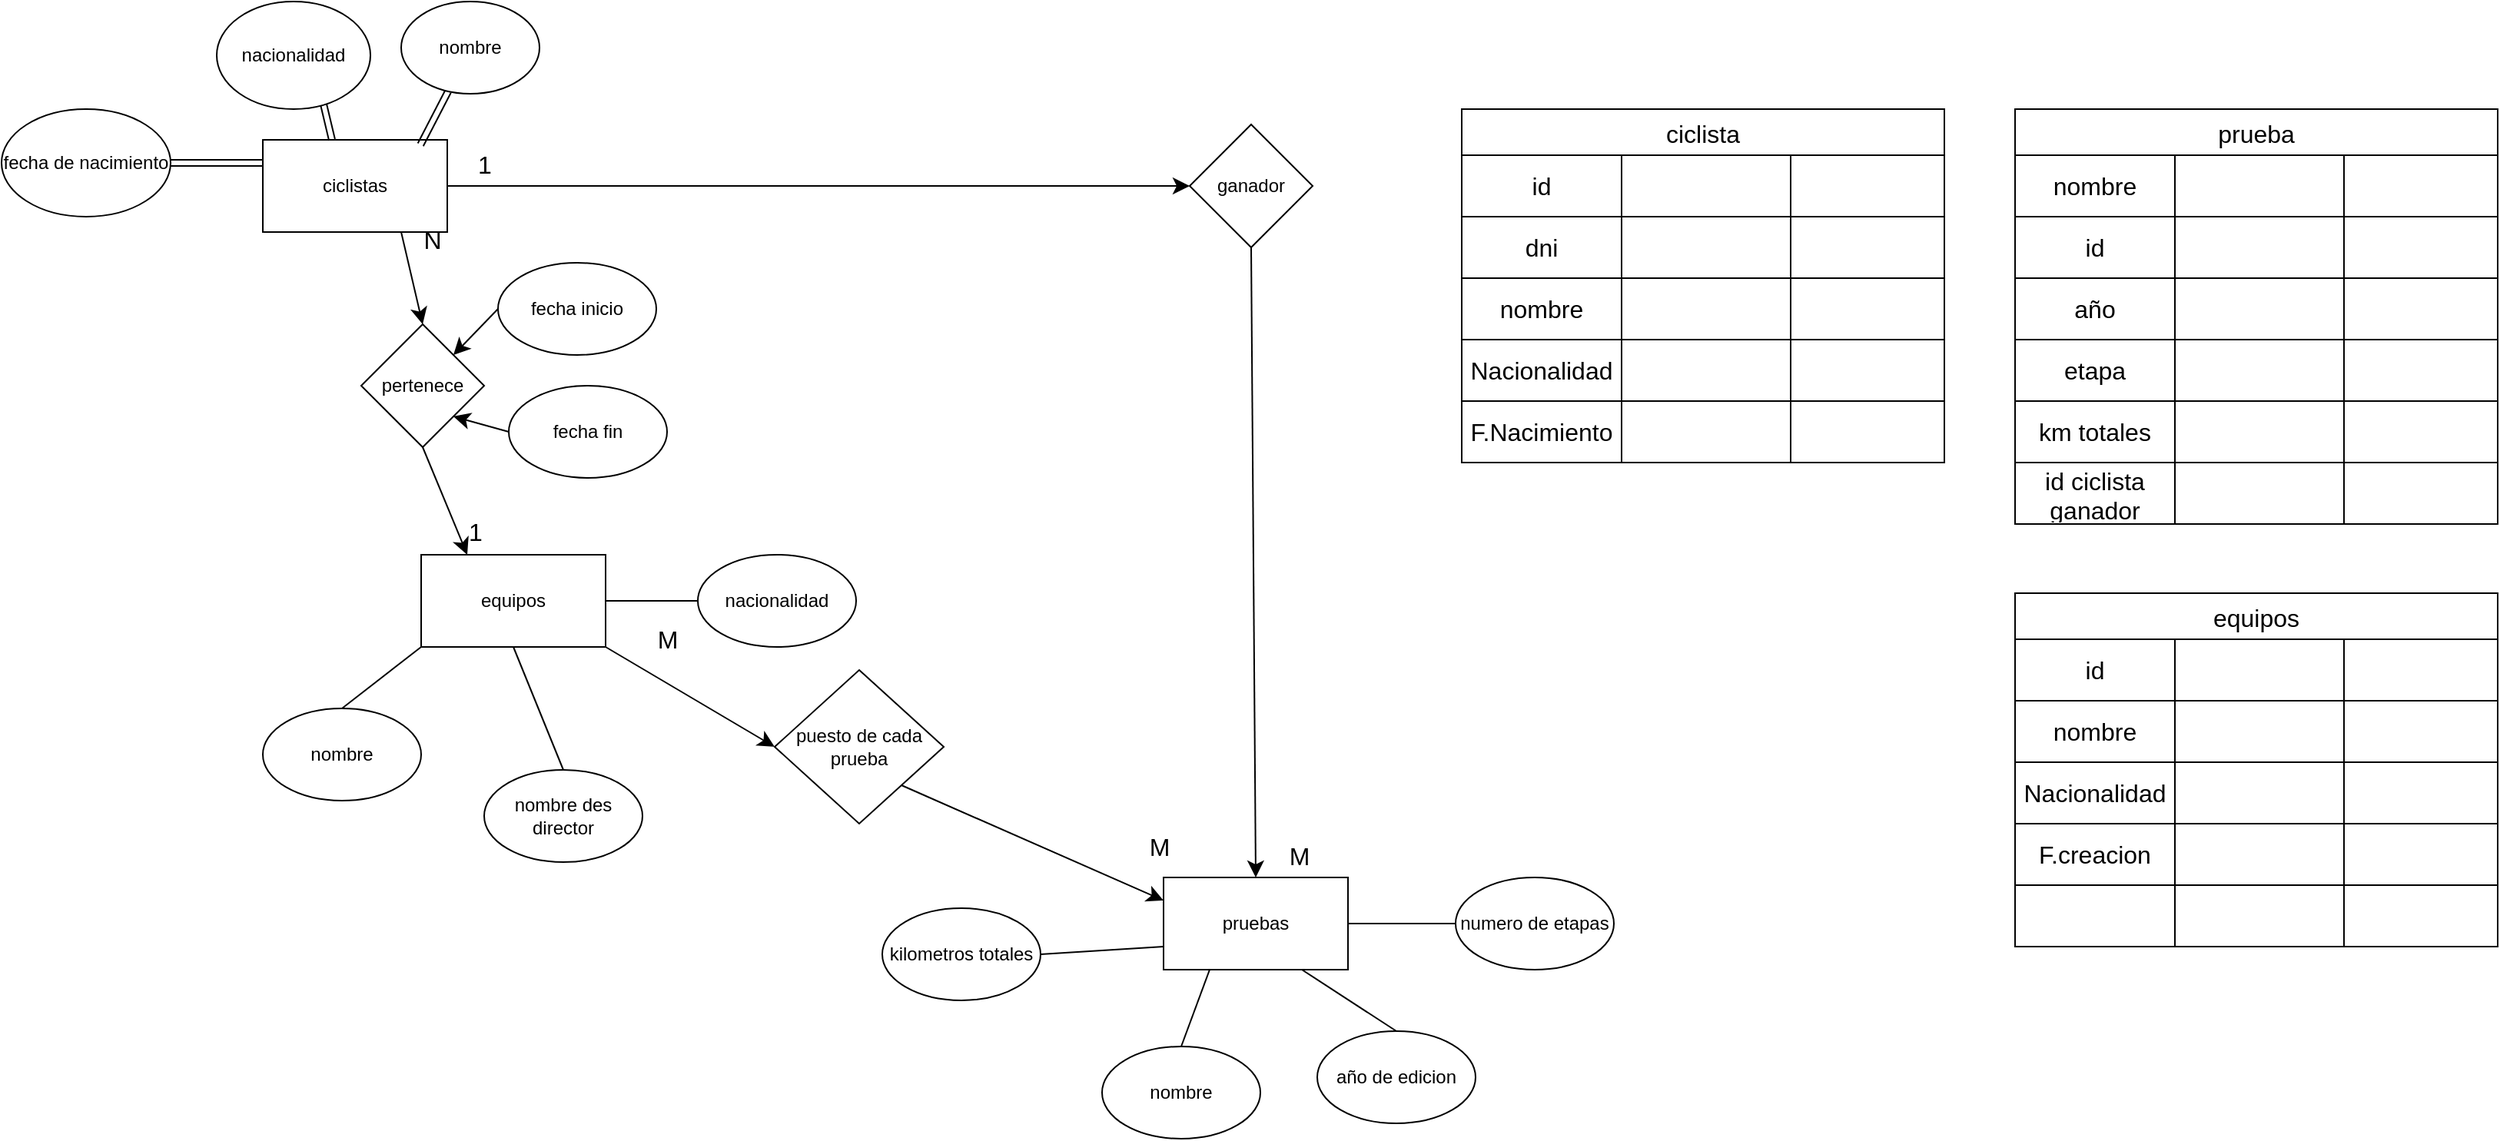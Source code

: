 <mxfile version="28.2.4">
  <diagram name="Página-1" id="qelMHBkbEdmohfHHHBzO">
    <mxGraphModel dx="1042" dy="567" grid="1" gridSize="10" guides="1" tooltips="1" connect="1" arrows="1" fold="1" page="1" pageScale="1" pageWidth="827" pageHeight="1169" math="0" shadow="0">
      <root>
        <mxCell id="0" />
        <mxCell id="1" parent="0" />
        <mxCell id="pLNgzXpXN2KntCXysQJz-45" style="edgeStyle=none;curved=1;rounded=0;orthogonalLoop=1;jettySize=auto;html=1;exitX=0.5;exitY=1;exitDx=0;exitDy=0;entryX=0.5;entryY=0;entryDx=0;entryDy=0;fontSize=12;startSize=8;endSize=8;" parent="1" source="pLNgzXpXN2KntCXysQJz-1" target="pLNgzXpXN2KntCXysQJz-5" edge="1">
          <mxGeometry relative="1" as="geometry" />
        </mxCell>
        <mxCell id="pLNgzXpXN2KntCXysQJz-1" value="ganador" style="rhombus;whiteSpace=wrap;html=1;" parent="1" vertex="1">
          <mxGeometry x="773" y="280" width="80" height="80" as="geometry" />
        </mxCell>
        <mxCell id="pLNgzXpXN2KntCXysQJz-46" style="edgeStyle=none;curved=1;rounded=0;orthogonalLoop=1;jettySize=auto;html=1;exitX=1;exitY=0.5;exitDx=0;exitDy=0;entryX=0;entryY=0.5;entryDx=0;entryDy=0;fontSize=12;startSize=8;endSize=8;" parent="1" source="pLNgzXpXN2KntCXysQJz-3" target="pLNgzXpXN2KntCXysQJz-1" edge="1">
          <mxGeometry relative="1" as="geometry" />
        </mxCell>
        <mxCell id="pLNgzXpXN2KntCXysQJz-48" style="edgeStyle=none;curved=1;rounded=0;orthogonalLoop=1;jettySize=auto;html=1;exitX=0.75;exitY=1;exitDx=0;exitDy=0;entryX=0.5;entryY=0;entryDx=0;entryDy=0;fontSize=12;startSize=8;endSize=8;" parent="1" source="pLNgzXpXN2KntCXysQJz-3" target="pLNgzXpXN2KntCXysQJz-47" edge="1">
          <mxGeometry relative="1" as="geometry" />
        </mxCell>
        <mxCell id="pLNgzXpXN2KntCXysQJz-3" value="ciclistas" style="rounded=0;whiteSpace=wrap;html=1;" parent="1" vertex="1">
          <mxGeometry x="170" y="290" width="120" height="60" as="geometry" />
        </mxCell>
        <mxCell id="pLNgzXpXN2KntCXysQJz-43" style="edgeStyle=none;curved=1;rounded=0;orthogonalLoop=1;jettySize=auto;html=1;exitX=1;exitY=1;exitDx=0;exitDy=0;entryX=0;entryY=0.5;entryDx=0;entryDy=0;fontSize=12;startSize=8;endSize=8;" parent="1" source="pLNgzXpXN2KntCXysQJz-4" target="pLNgzXpXN2KntCXysQJz-42" edge="1">
          <mxGeometry relative="1" as="geometry" />
        </mxCell>
        <mxCell id="pLNgzXpXN2KntCXysQJz-4" value="equipos" style="rounded=0;whiteSpace=wrap;html=1;" parent="1" vertex="1">
          <mxGeometry x="273" y="560" width="120" height="60" as="geometry" />
        </mxCell>
        <mxCell id="pLNgzXpXN2KntCXysQJz-5" value="pruebas" style="rounded=0;whiteSpace=wrap;html=1;" parent="1" vertex="1">
          <mxGeometry x="756" y="770" width="120" height="60" as="geometry" />
        </mxCell>
        <mxCell id="pLNgzXpXN2KntCXysQJz-6" value="" style="shape=link;html=1;rounded=0;fontSize=12;startSize=8;endSize=8;curved=1;exitX=0.855;exitY=0.053;exitDx=0;exitDy=0;exitPerimeter=0;" parent="1" source="pLNgzXpXN2KntCXysQJz-3" target="pLNgzXpXN2KntCXysQJz-7" edge="1">
          <mxGeometry width="100" relative="1" as="geometry">
            <mxPoint x="280" y="220" as="sourcePoint" />
            <mxPoint x="280" y="290" as="targetPoint" />
          </mxGeometry>
        </mxCell>
        <mxCell id="pLNgzXpXN2KntCXysQJz-7" value="nombre" style="ellipse;whiteSpace=wrap;html=1;" parent="1" vertex="1">
          <mxGeometry x="260" y="200" width="90" height="60" as="geometry" />
        </mxCell>
        <mxCell id="pLNgzXpXN2KntCXysQJz-8" value="" style="shape=link;html=1;rounded=0;fontSize=12;startSize=8;endSize=8;curved=1;entryX=0.375;entryY=0;entryDx=0;entryDy=0;entryPerimeter=0;exitX=0.694;exitY=0.949;exitDx=0;exitDy=0;exitPerimeter=0;" parent="1" source="pLNgzXpXN2KntCXysQJz-9" target="pLNgzXpXN2KntCXysQJz-3" edge="1">
          <mxGeometry width="100" relative="1" as="geometry">
            <mxPoint x="210" y="260" as="sourcePoint" />
            <mxPoint x="270" y="279" as="targetPoint" />
          </mxGeometry>
        </mxCell>
        <mxCell id="pLNgzXpXN2KntCXysQJz-9" value="nacionalidad" style="ellipse;whiteSpace=wrap;html=1;" parent="1" vertex="1">
          <mxGeometry x="140" y="200" width="100" height="70" as="geometry" />
        </mxCell>
        <mxCell id="pLNgzXpXN2KntCXysQJz-10" value="" style="shape=link;html=1;rounded=0;fontSize=12;startSize=8;endSize=8;curved=1;entryX=0;entryY=0.25;entryDx=0;entryDy=0;exitX=1;exitY=0.5;exitDx=0;exitDy=0;" parent="1" source="pLNgzXpXN2KntCXysQJz-11" target="pLNgzXpXN2KntCXysQJz-3" edge="1">
          <mxGeometry width="100" relative="1" as="geometry">
            <mxPoint x="130" y="305" as="sourcePoint" />
            <mxPoint x="296" y="390" as="targetPoint" />
          </mxGeometry>
        </mxCell>
        <mxCell id="pLNgzXpXN2KntCXysQJz-11" value="fecha de nacimiento" style="ellipse;whiteSpace=wrap;html=1;direction=west;rotation=0;" parent="1" vertex="1">
          <mxGeometry y="270" width="110" height="70" as="geometry" />
        </mxCell>
        <mxCell id="pLNgzXpXN2KntCXysQJz-16" value="nombre" style="ellipse;whiteSpace=wrap;html=1;" parent="1" vertex="1">
          <mxGeometry x="170" y="660" width="103" height="60" as="geometry" />
        </mxCell>
        <mxCell id="pLNgzXpXN2KntCXysQJz-17" value="nacionalidad" style="ellipse;whiteSpace=wrap;html=1;" parent="1" vertex="1">
          <mxGeometry x="453" y="560" width="103" height="60" as="geometry" />
        </mxCell>
        <mxCell id="pLNgzXpXN2KntCXysQJz-18" value="" style="endArrow=none;html=1;rounded=0;fontSize=12;startSize=8;endSize=8;curved=1;exitX=0.5;exitY=0;exitDx=0;exitDy=0;entryX=0;entryY=1;entryDx=0;entryDy=0;" parent="1" source="pLNgzXpXN2KntCXysQJz-16" target="pLNgzXpXN2KntCXysQJz-4" edge="1">
          <mxGeometry width="50" height="50" relative="1" as="geometry">
            <mxPoint x="352" y="669" as="sourcePoint" />
            <mxPoint x="373" y="620" as="targetPoint" />
          </mxGeometry>
        </mxCell>
        <mxCell id="pLNgzXpXN2KntCXysQJz-19" value="" style="endArrow=none;html=1;rounded=0;fontSize=12;startSize=8;endSize=8;curved=1;exitX=0;exitY=0.5;exitDx=0;exitDy=0;entryX=1;entryY=0.5;entryDx=0;entryDy=0;" parent="1" source="pLNgzXpXN2KntCXysQJz-17" target="pLNgzXpXN2KntCXysQJz-4" edge="1">
          <mxGeometry width="50" height="50" relative="1" as="geometry">
            <mxPoint x="463" y="640" as="sourcePoint" />
            <mxPoint x="513" y="590" as="targetPoint" />
          </mxGeometry>
        </mxCell>
        <mxCell id="pLNgzXpXN2KntCXysQJz-20" value="nombre des director" style="ellipse;whiteSpace=wrap;html=1;" parent="1" vertex="1">
          <mxGeometry x="314" y="700" width="103" height="60" as="geometry" />
        </mxCell>
        <mxCell id="pLNgzXpXN2KntCXysQJz-21" value="" style="endArrow=none;html=1;rounded=0;fontSize=12;startSize=8;endSize=8;curved=1;exitX=0.5;exitY=0;exitDx=0;exitDy=0;entryX=0.5;entryY=1;entryDx=0;entryDy=0;" parent="1" source="pLNgzXpXN2KntCXysQJz-20" target="pLNgzXpXN2KntCXysQJz-4" edge="1">
          <mxGeometry width="50" height="50" relative="1" as="geometry">
            <mxPoint x="513" y="690" as="sourcePoint" />
            <mxPoint x="453" y="690" as="targetPoint" />
          </mxGeometry>
        </mxCell>
        <mxCell id="pLNgzXpXN2KntCXysQJz-22" value="nombre" style="ellipse;whiteSpace=wrap;html=1;" parent="1" vertex="1">
          <mxGeometry x="716" y="880" width="103" height="60" as="geometry" />
        </mxCell>
        <mxCell id="pLNgzXpXN2KntCXysQJz-23" value="" style="endArrow=none;html=1;rounded=0;fontSize=12;startSize=8;endSize=8;curved=1;exitX=0.5;exitY=0;exitDx=0;exitDy=0;entryX=0.25;entryY=1;entryDx=0;entryDy=0;" parent="1" source="pLNgzXpXN2KntCXysQJz-22" target="pLNgzXpXN2KntCXysQJz-5" edge="1">
          <mxGeometry width="50" height="50" relative="1" as="geometry">
            <mxPoint x="881" y="904" as="sourcePoint" />
            <mxPoint x="806" y="840" as="targetPoint" />
          </mxGeometry>
        </mxCell>
        <mxCell id="pLNgzXpXN2KntCXysQJz-24" value="año de edicion" style="ellipse;whiteSpace=wrap;html=1;" parent="1" vertex="1">
          <mxGeometry x="856" y="870" width="103" height="60" as="geometry" />
        </mxCell>
        <mxCell id="pLNgzXpXN2KntCXysQJz-25" value="" style="endArrow=none;html=1;rounded=0;fontSize=12;startSize=8;endSize=8;curved=1;exitX=0.5;exitY=0;exitDx=0;exitDy=0;entryX=0.75;entryY=1;entryDx=0;entryDy=0;" parent="1" source="pLNgzXpXN2KntCXysQJz-24" target="pLNgzXpXN2KntCXysQJz-5" edge="1">
          <mxGeometry width="50" height="50" relative="1" as="geometry">
            <mxPoint x="896" y="870" as="sourcePoint" />
            <mxPoint x="946" y="820" as="targetPoint" />
          </mxGeometry>
        </mxCell>
        <mxCell id="pLNgzXpXN2KntCXysQJz-26" value="numero de etapas" style="ellipse;whiteSpace=wrap;html=1;" parent="1" vertex="1">
          <mxGeometry x="946" y="770" width="103" height="60" as="geometry" />
        </mxCell>
        <mxCell id="pLNgzXpXN2KntCXysQJz-27" value="" style="endArrow=none;html=1;rounded=0;fontSize=12;startSize=8;endSize=8;curved=1;exitX=1;exitY=0.5;exitDx=0;exitDy=0;entryX=0;entryY=0.5;entryDx=0;entryDy=0;" parent="1" source="pLNgzXpXN2KntCXysQJz-5" target="pLNgzXpXN2KntCXysQJz-26" edge="1">
          <mxGeometry width="50" height="50" relative="1" as="geometry">
            <mxPoint x="896" y="810" as="sourcePoint" />
            <mxPoint x="936" y="800" as="targetPoint" />
          </mxGeometry>
        </mxCell>
        <mxCell id="pLNgzXpXN2KntCXysQJz-28" value="kilometros totales" style="ellipse;whiteSpace=wrap;html=1;" parent="1" vertex="1">
          <mxGeometry x="573" y="790" width="103" height="60" as="geometry" />
        </mxCell>
        <mxCell id="pLNgzXpXN2KntCXysQJz-29" value="" style="endArrow=none;html=1;rounded=0;fontSize=12;startSize=8;endSize=8;curved=1;entryX=0;entryY=0.75;entryDx=0;entryDy=0;exitX=1;exitY=0.5;exitDx=0;exitDy=0;" parent="1" source="pLNgzXpXN2KntCXysQJz-28" target="pLNgzXpXN2KntCXysQJz-5" edge="1">
          <mxGeometry width="50" height="50" relative="1" as="geometry">
            <mxPoint x="646" y="820" as="sourcePoint" />
            <mxPoint x="696" y="770" as="targetPoint" />
          </mxGeometry>
        </mxCell>
        <mxCell id="pLNgzXpXN2KntCXysQJz-34" value="1" style="text;html=1;align=center;verticalAlign=middle;resizable=0;points=[];autosize=1;strokeColor=none;fillColor=none;fontSize=16;" parent="1" vertex="1">
          <mxGeometry x="293" y="530" width="30" height="30" as="geometry" />
        </mxCell>
        <mxCell id="pLNgzXpXN2KntCXysQJz-35" value="N" style="text;html=1;align=center;verticalAlign=middle;resizable=0;points=[];autosize=1;strokeColor=none;fillColor=none;fontSize=16;" parent="1" vertex="1">
          <mxGeometry x="260" y="340" width="40" height="30" as="geometry" />
        </mxCell>
        <mxCell id="pLNgzXpXN2KntCXysQJz-37" value="M" style="text;html=1;align=center;verticalAlign=middle;resizable=0;points=[];autosize=1;strokeColor=none;fillColor=none;fontSize=16;" parent="1" vertex="1">
          <mxGeometry x="413" y="600" width="40" height="30" as="geometry" />
        </mxCell>
        <mxCell id="pLNgzXpXN2KntCXysQJz-38" value="M" style="text;html=1;align=center;verticalAlign=middle;resizable=0;points=[];autosize=1;strokeColor=none;fillColor=none;fontSize=16;" parent="1" vertex="1">
          <mxGeometry x="733" y="735" width="40" height="30" as="geometry" />
        </mxCell>
        <mxCell id="pLNgzXpXN2KntCXysQJz-44" style="edgeStyle=none;curved=1;rounded=0;orthogonalLoop=1;jettySize=auto;html=1;exitX=1;exitY=1;exitDx=0;exitDy=0;entryX=0;entryY=0.25;entryDx=0;entryDy=0;fontSize=12;startSize=8;endSize=8;" parent="1" source="pLNgzXpXN2KntCXysQJz-42" target="pLNgzXpXN2KntCXysQJz-5" edge="1">
          <mxGeometry relative="1" as="geometry" />
        </mxCell>
        <mxCell id="pLNgzXpXN2KntCXysQJz-42" value="puesto de cada prueba" style="rhombus;whiteSpace=wrap;html=1;" parent="1" vertex="1">
          <mxGeometry x="503" y="635" width="110" height="100" as="geometry" />
        </mxCell>
        <mxCell id="pLNgzXpXN2KntCXysQJz-49" style="edgeStyle=none;curved=1;rounded=0;orthogonalLoop=1;jettySize=auto;html=1;exitX=0.5;exitY=1;exitDx=0;exitDy=0;entryX=0.25;entryY=0;entryDx=0;entryDy=0;fontSize=12;startSize=8;endSize=8;" parent="1" source="pLNgzXpXN2KntCXysQJz-47" target="pLNgzXpXN2KntCXysQJz-4" edge="1">
          <mxGeometry relative="1" as="geometry" />
        </mxCell>
        <mxCell id="pLNgzXpXN2KntCXysQJz-47" value="pertenece" style="rhombus;whiteSpace=wrap;html=1;" parent="1" vertex="1">
          <mxGeometry x="234" y="410" width="80" height="80" as="geometry" />
        </mxCell>
        <mxCell id="pLNgzXpXN2KntCXysQJz-53" style="edgeStyle=none;curved=1;rounded=0;orthogonalLoop=1;jettySize=auto;html=1;exitX=0;exitY=0.5;exitDx=0;exitDy=0;entryX=1;entryY=0;entryDx=0;entryDy=0;fontSize=12;startSize=8;endSize=8;" parent="1" source="pLNgzXpXN2KntCXysQJz-50" target="pLNgzXpXN2KntCXysQJz-47" edge="1">
          <mxGeometry relative="1" as="geometry" />
        </mxCell>
        <mxCell id="pLNgzXpXN2KntCXysQJz-50" value="fecha inicio&lt;span style=&quot;color: rgba(0, 0, 0, 0); font-family: monospace; font-size: 0px; text-align: start; text-wrap-mode: nowrap;&quot;&gt;%3CmxGraphModel%3E%3Croot%3E%3CmxCell%20id%3D%220%22%2F%3E%3CmxCell%20id%3D%221%22%20parent%3D%220%22%2F%3E%3CmxCell%20id%3D%222%22%20value%3D%22nacionalidad%22%20style%3D%22ellipse%3BwhiteSpace%3Dwrap%3Bhtml%3D1%3B%22%20vertex%3D%221%22%20parent%3D%221%22%3E%3CmxGeometry%20x%3D%22453%22%20y%3D%22560%22%20width%3D%22103%22%20height%3D%2260%22%20as%3D%22geometry%22%2F%3E%3C%2FmxCell%3E%3C%2Froot%3E%3C%2FmxGraphModel%3E&lt;/span&gt;" style="ellipse;whiteSpace=wrap;html=1;" parent="1" vertex="1">
          <mxGeometry x="323" y="370" width="103" height="60" as="geometry" />
        </mxCell>
        <mxCell id="pLNgzXpXN2KntCXysQJz-52" style="edgeStyle=none;curved=1;rounded=0;orthogonalLoop=1;jettySize=auto;html=1;exitX=0;exitY=0.5;exitDx=0;exitDy=0;entryX=1;entryY=1;entryDx=0;entryDy=0;fontSize=12;startSize=8;endSize=8;" parent="1" source="pLNgzXpXN2KntCXysQJz-51" target="pLNgzXpXN2KntCXysQJz-47" edge="1">
          <mxGeometry relative="1" as="geometry" />
        </mxCell>
        <mxCell id="pLNgzXpXN2KntCXysQJz-51" value="fecha fin" style="ellipse;whiteSpace=wrap;html=1;" parent="1" vertex="1">
          <mxGeometry x="330" y="450" width="103" height="60" as="geometry" />
        </mxCell>
        <mxCell id="pLNgzXpXN2KntCXysQJz-67" value="ciclista" style="shape=table;startSize=30;container=1;collapsible=0;childLayout=tableLayout;strokeColor=default;fontSize=16;" parent="1" vertex="1">
          <mxGeometry x="950" y="270" width="314" height="230" as="geometry" />
        </mxCell>
        <mxCell id="pLNgzXpXN2KntCXysQJz-68" value="" style="shape=tableRow;horizontal=0;startSize=0;swimlaneHead=0;swimlaneBody=0;strokeColor=inherit;top=0;left=0;bottom=0;right=0;collapsible=0;dropTarget=0;fillColor=none;points=[[0,0.5],[1,0.5]];portConstraint=eastwest;fontSize=16;" parent="pLNgzXpXN2KntCXysQJz-67" vertex="1">
          <mxGeometry y="30" width="314" height="40" as="geometry" />
        </mxCell>
        <mxCell id="pLNgzXpXN2KntCXysQJz-69" value="id" style="shape=partialRectangle;html=1;whiteSpace=wrap;connectable=0;strokeColor=inherit;overflow=hidden;fillColor=none;top=0;left=0;bottom=0;right=0;pointerEvents=1;fontSize=16;" parent="pLNgzXpXN2KntCXysQJz-68" vertex="1">
          <mxGeometry width="104" height="40" as="geometry">
            <mxRectangle width="104" height="40" as="alternateBounds" />
          </mxGeometry>
        </mxCell>
        <mxCell id="pLNgzXpXN2KntCXysQJz-70" value="" style="shape=partialRectangle;html=1;whiteSpace=wrap;connectable=0;strokeColor=inherit;overflow=hidden;fillColor=none;top=0;left=0;bottom=0;right=0;pointerEvents=1;fontSize=16;" parent="pLNgzXpXN2KntCXysQJz-68" vertex="1">
          <mxGeometry x="104" width="110" height="40" as="geometry">
            <mxRectangle width="110" height="40" as="alternateBounds" />
          </mxGeometry>
        </mxCell>
        <mxCell id="pLNgzXpXN2KntCXysQJz-71" value="" style="shape=partialRectangle;html=1;whiteSpace=wrap;connectable=0;strokeColor=inherit;overflow=hidden;fillColor=none;top=0;left=0;bottom=0;right=0;pointerEvents=1;fontSize=16;" parent="pLNgzXpXN2KntCXysQJz-68" vertex="1">
          <mxGeometry x="214" width="100" height="40" as="geometry">
            <mxRectangle width="100" height="40" as="alternateBounds" />
          </mxGeometry>
        </mxCell>
        <mxCell id="pLNgzXpXN2KntCXysQJz-72" value="" style="shape=tableRow;horizontal=0;startSize=0;swimlaneHead=0;swimlaneBody=0;strokeColor=inherit;top=0;left=0;bottom=0;right=0;collapsible=0;dropTarget=0;fillColor=none;points=[[0,0.5],[1,0.5]];portConstraint=eastwest;fontSize=16;" parent="pLNgzXpXN2KntCXysQJz-67" vertex="1">
          <mxGeometry y="70" width="314" height="40" as="geometry" />
        </mxCell>
        <mxCell id="pLNgzXpXN2KntCXysQJz-73" value="dni" style="shape=partialRectangle;html=1;whiteSpace=wrap;connectable=0;strokeColor=inherit;overflow=hidden;fillColor=none;top=0;left=0;bottom=0;right=0;pointerEvents=1;fontSize=16;" parent="pLNgzXpXN2KntCXysQJz-72" vertex="1">
          <mxGeometry width="104" height="40" as="geometry">
            <mxRectangle width="104" height="40" as="alternateBounds" />
          </mxGeometry>
        </mxCell>
        <mxCell id="pLNgzXpXN2KntCXysQJz-74" value="" style="shape=partialRectangle;html=1;whiteSpace=wrap;connectable=0;strokeColor=inherit;overflow=hidden;fillColor=none;top=0;left=0;bottom=0;right=0;pointerEvents=1;fontSize=16;" parent="pLNgzXpXN2KntCXysQJz-72" vertex="1">
          <mxGeometry x="104" width="110" height="40" as="geometry">
            <mxRectangle width="110" height="40" as="alternateBounds" />
          </mxGeometry>
        </mxCell>
        <mxCell id="pLNgzXpXN2KntCXysQJz-75" value="" style="shape=partialRectangle;html=1;whiteSpace=wrap;connectable=0;strokeColor=inherit;overflow=hidden;fillColor=none;top=0;left=0;bottom=0;right=0;pointerEvents=1;fontSize=16;" parent="pLNgzXpXN2KntCXysQJz-72" vertex="1">
          <mxGeometry x="214" width="100" height="40" as="geometry">
            <mxRectangle width="100" height="40" as="alternateBounds" />
          </mxGeometry>
        </mxCell>
        <mxCell id="pLNgzXpXN2KntCXysQJz-76" value="" style="shape=tableRow;horizontal=0;startSize=0;swimlaneHead=0;swimlaneBody=0;strokeColor=inherit;top=0;left=0;bottom=0;right=0;collapsible=0;dropTarget=0;fillColor=none;points=[[0,0.5],[1,0.5]];portConstraint=eastwest;fontSize=16;" parent="pLNgzXpXN2KntCXysQJz-67" vertex="1">
          <mxGeometry y="110" width="314" height="40" as="geometry" />
        </mxCell>
        <mxCell id="pLNgzXpXN2KntCXysQJz-77" value="nombre" style="shape=partialRectangle;html=1;whiteSpace=wrap;connectable=0;strokeColor=inherit;overflow=hidden;fillColor=none;top=0;left=0;bottom=0;right=0;pointerEvents=1;fontSize=16;" parent="pLNgzXpXN2KntCXysQJz-76" vertex="1">
          <mxGeometry width="104" height="40" as="geometry">
            <mxRectangle width="104" height="40" as="alternateBounds" />
          </mxGeometry>
        </mxCell>
        <mxCell id="pLNgzXpXN2KntCXysQJz-78" value="" style="shape=partialRectangle;html=1;whiteSpace=wrap;connectable=0;strokeColor=inherit;overflow=hidden;fillColor=none;top=0;left=0;bottom=0;right=0;pointerEvents=1;fontSize=16;" parent="pLNgzXpXN2KntCXysQJz-76" vertex="1">
          <mxGeometry x="104" width="110" height="40" as="geometry">
            <mxRectangle width="110" height="40" as="alternateBounds" />
          </mxGeometry>
        </mxCell>
        <mxCell id="pLNgzXpXN2KntCXysQJz-79" value="" style="shape=partialRectangle;html=1;whiteSpace=wrap;connectable=0;strokeColor=inherit;overflow=hidden;fillColor=none;top=0;left=0;bottom=0;right=0;pointerEvents=1;fontSize=16;" parent="pLNgzXpXN2KntCXysQJz-76" vertex="1">
          <mxGeometry x="214" width="100" height="40" as="geometry">
            <mxRectangle width="100" height="40" as="alternateBounds" />
          </mxGeometry>
        </mxCell>
        <mxCell id="pLNgzXpXN2KntCXysQJz-83" value="" style="shape=tableRow;horizontal=0;startSize=0;swimlaneHead=0;swimlaneBody=0;strokeColor=inherit;top=0;left=0;bottom=0;right=0;collapsible=0;dropTarget=0;fillColor=none;points=[[0,0.5],[1,0.5]];portConstraint=eastwest;fontSize=16;" parent="pLNgzXpXN2KntCXysQJz-67" vertex="1">
          <mxGeometry y="150" width="314" height="40" as="geometry" />
        </mxCell>
        <mxCell id="pLNgzXpXN2KntCXysQJz-84" value="Nacionalidad" style="shape=partialRectangle;html=1;whiteSpace=wrap;connectable=0;strokeColor=inherit;overflow=hidden;fillColor=none;top=0;left=0;bottom=0;right=0;pointerEvents=1;fontSize=16;" parent="pLNgzXpXN2KntCXysQJz-83" vertex="1">
          <mxGeometry width="104" height="40" as="geometry">
            <mxRectangle width="104" height="40" as="alternateBounds" />
          </mxGeometry>
        </mxCell>
        <mxCell id="pLNgzXpXN2KntCXysQJz-85" value="" style="shape=partialRectangle;html=1;whiteSpace=wrap;connectable=0;strokeColor=inherit;overflow=hidden;fillColor=none;top=0;left=0;bottom=0;right=0;pointerEvents=1;fontSize=16;" parent="pLNgzXpXN2KntCXysQJz-83" vertex="1">
          <mxGeometry x="104" width="110" height="40" as="geometry">
            <mxRectangle width="110" height="40" as="alternateBounds" />
          </mxGeometry>
        </mxCell>
        <mxCell id="pLNgzXpXN2KntCXysQJz-86" value="" style="shape=partialRectangle;html=1;whiteSpace=wrap;connectable=0;strokeColor=inherit;overflow=hidden;fillColor=none;top=0;left=0;bottom=0;right=0;pointerEvents=1;fontSize=16;" parent="pLNgzXpXN2KntCXysQJz-83" vertex="1">
          <mxGeometry x="214" width="100" height="40" as="geometry">
            <mxRectangle width="100" height="40" as="alternateBounds" />
          </mxGeometry>
        </mxCell>
        <mxCell id="pLNgzXpXN2KntCXysQJz-125" value="" style="shape=tableRow;horizontal=0;startSize=0;swimlaneHead=0;swimlaneBody=0;strokeColor=inherit;top=0;left=0;bottom=0;right=0;collapsible=0;dropTarget=0;fillColor=none;points=[[0,0.5],[1,0.5]];portConstraint=eastwest;fontSize=16;" parent="pLNgzXpXN2KntCXysQJz-67" vertex="1">
          <mxGeometry y="190" width="314" height="40" as="geometry" />
        </mxCell>
        <mxCell id="pLNgzXpXN2KntCXysQJz-126" value="F.Nacimiento" style="shape=partialRectangle;html=1;whiteSpace=wrap;connectable=0;strokeColor=inherit;overflow=hidden;fillColor=none;top=0;left=0;bottom=0;right=0;pointerEvents=1;fontSize=16;" parent="pLNgzXpXN2KntCXysQJz-125" vertex="1">
          <mxGeometry width="104" height="40" as="geometry">
            <mxRectangle width="104" height="40" as="alternateBounds" />
          </mxGeometry>
        </mxCell>
        <mxCell id="pLNgzXpXN2KntCXysQJz-127" value="" style="shape=partialRectangle;html=1;whiteSpace=wrap;connectable=0;strokeColor=inherit;overflow=hidden;fillColor=none;top=0;left=0;bottom=0;right=0;pointerEvents=1;fontSize=16;" parent="pLNgzXpXN2KntCXysQJz-125" vertex="1">
          <mxGeometry x="104" width="110" height="40" as="geometry">
            <mxRectangle width="110" height="40" as="alternateBounds" />
          </mxGeometry>
        </mxCell>
        <mxCell id="pLNgzXpXN2KntCXysQJz-128" value="" style="shape=partialRectangle;html=1;whiteSpace=wrap;connectable=0;strokeColor=inherit;overflow=hidden;fillColor=none;top=0;left=0;bottom=0;right=0;pointerEvents=1;fontSize=16;" parent="pLNgzXpXN2KntCXysQJz-125" vertex="1">
          <mxGeometry x="214" width="100" height="40" as="geometry">
            <mxRectangle width="100" height="40" as="alternateBounds" />
          </mxGeometry>
        </mxCell>
        <mxCell id="pLNgzXpXN2KntCXysQJz-129" value="prueba" style="shape=table;startSize=30;container=1;collapsible=0;childLayout=tableLayout;strokeColor=default;fontSize=16;" parent="1" vertex="1">
          <mxGeometry x="1310" y="270" width="314" height="270" as="geometry" />
        </mxCell>
        <mxCell id="pLNgzXpXN2KntCXysQJz-130" value="" style="shape=tableRow;horizontal=0;startSize=0;swimlaneHead=0;swimlaneBody=0;strokeColor=inherit;top=0;left=0;bottom=0;right=0;collapsible=0;dropTarget=0;fillColor=none;points=[[0,0.5],[1,0.5]];portConstraint=eastwest;fontSize=16;" parent="pLNgzXpXN2KntCXysQJz-129" vertex="1">
          <mxGeometry y="30" width="314" height="40" as="geometry" />
        </mxCell>
        <mxCell id="pLNgzXpXN2KntCXysQJz-131" value="nombre" style="shape=partialRectangle;html=1;whiteSpace=wrap;connectable=0;strokeColor=inherit;overflow=hidden;fillColor=none;top=0;left=0;bottom=0;right=0;pointerEvents=1;fontSize=16;" parent="pLNgzXpXN2KntCXysQJz-130" vertex="1">
          <mxGeometry width="104" height="40" as="geometry">
            <mxRectangle width="104" height="40" as="alternateBounds" />
          </mxGeometry>
        </mxCell>
        <mxCell id="pLNgzXpXN2KntCXysQJz-132" value="" style="shape=partialRectangle;html=1;whiteSpace=wrap;connectable=0;strokeColor=inherit;overflow=hidden;fillColor=none;top=0;left=0;bottom=0;right=0;pointerEvents=1;fontSize=16;" parent="pLNgzXpXN2KntCXysQJz-130" vertex="1">
          <mxGeometry x="104" width="110" height="40" as="geometry">
            <mxRectangle width="110" height="40" as="alternateBounds" />
          </mxGeometry>
        </mxCell>
        <mxCell id="pLNgzXpXN2KntCXysQJz-133" value="" style="shape=partialRectangle;html=1;whiteSpace=wrap;connectable=0;strokeColor=inherit;overflow=hidden;fillColor=none;top=0;left=0;bottom=0;right=0;pointerEvents=1;fontSize=16;" parent="pLNgzXpXN2KntCXysQJz-130" vertex="1">
          <mxGeometry x="214" width="100" height="40" as="geometry">
            <mxRectangle width="100" height="40" as="alternateBounds" />
          </mxGeometry>
        </mxCell>
        <mxCell id="pLNgzXpXN2KntCXysQJz-134" value="" style="shape=tableRow;horizontal=0;startSize=0;swimlaneHead=0;swimlaneBody=0;strokeColor=inherit;top=0;left=0;bottom=0;right=0;collapsible=0;dropTarget=0;fillColor=none;points=[[0,0.5],[1,0.5]];portConstraint=eastwest;fontSize=16;" parent="pLNgzXpXN2KntCXysQJz-129" vertex="1">
          <mxGeometry y="70" width="314" height="40" as="geometry" />
        </mxCell>
        <mxCell id="pLNgzXpXN2KntCXysQJz-135" value="id" style="shape=partialRectangle;html=1;whiteSpace=wrap;connectable=0;strokeColor=inherit;overflow=hidden;fillColor=none;top=0;left=0;bottom=0;right=0;pointerEvents=1;fontSize=16;" parent="pLNgzXpXN2KntCXysQJz-134" vertex="1">
          <mxGeometry width="104" height="40" as="geometry">
            <mxRectangle width="104" height="40" as="alternateBounds" />
          </mxGeometry>
        </mxCell>
        <mxCell id="pLNgzXpXN2KntCXysQJz-136" value="" style="shape=partialRectangle;html=1;whiteSpace=wrap;connectable=0;strokeColor=inherit;overflow=hidden;fillColor=none;top=0;left=0;bottom=0;right=0;pointerEvents=1;fontSize=16;" parent="pLNgzXpXN2KntCXysQJz-134" vertex="1">
          <mxGeometry x="104" width="110" height="40" as="geometry">
            <mxRectangle width="110" height="40" as="alternateBounds" />
          </mxGeometry>
        </mxCell>
        <mxCell id="pLNgzXpXN2KntCXysQJz-137" value="" style="shape=partialRectangle;html=1;whiteSpace=wrap;connectable=0;strokeColor=inherit;overflow=hidden;fillColor=none;top=0;left=0;bottom=0;right=0;pointerEvents=1;fontSize=16;" parent="pLNgzXpXN2KntCXysQJz-134" vertex="1">
          <mxGeometry x="214" width="100" height="40" as="geometry">
            <mxRectangle width="100" height="40" as="alternateBounds" />
          </mxGeometry>
        </mxCell>
        <mxCell id="pLNgzXpXN2KntCXysQJz-138" value="" style="shape=tableRow;horizontal=0;startSize=0;swimlaneHead=0;swimlaneBody=0;strokeColor=inherit;top=0;left=0;bottom=0;right=0;collapsible=0;dropTarget=0;fillColor=none;points=[[0,0.5],[1,0.5]];portConstraint=eastwest;fontSize=16;" parent="pLNgzXpXN2KntCXysQJz-129" vertex="1">
          <mxGeometry y="110" width="314" height="40" as="geometry" />
        </mxCell>
        <mxCell id="pLNgzXpXN2KntCXysQJz-139" value="año" style="shape=partialRectangle;html=1;whiteSpace=wrap;connectable=0;strokeColor=inherit;overflow=hidden;fillColor=none;top=0;left=0;bottom=0;right=0;pointerEvents=1;fontSize=16;" parent="pLNgzXpXN2KntCXysQJz-138" vertex="1">
          <mxGeometry width="104" height="40" as="geometry">
            <mxRectangle width="104" height="40" as="alternateBounds" />
          </mxGeometry>
        </mxCell>
        <mxCell id="pLNgzXpXN2KntCXysQJz-140" value="" style="shape=partialRectangle;html=1;whiteSpace=wrap;connectable=0;strokeColor=inherit;overflow=hidden;fillColor=none;top=0;left=0;bottom=0;right=0;pointerEvents=1;fontSize=16;" parent="pLNgzXpXN2KntCXysQJz-138" vertex="1">
          <mxGeometry x="104" width="110" height="40" as="geometry">
            <mxRectangle width="110" height="40" as="alternateBounds" />
          </mxGeometry>
        </mxCell>
        <mxCell id="pLNgzXpXN2KntCXysQJz-141" value="" style="shape=partialRectangle;html=1;whiteSpace=wrap;connectable=0;strokeColor=inherit;overflow=hidden;fillColor=none;top=0;left=0;bottom=0;right=0;pointerEvents=1;fontSize=16;" parent="pLNgzXpXN2KntCXysQJz-138" vertex="1">
          <mxGeometry x="214" width="100" height="40" as="geometry">
            <mxRectangle width="100" height="40" as="alternateBounds" />
          </mxGeometry>
        </mxCell>
        <mxCell id="pLNgzXpXN2KntCXysQJz-142" value="" style="shape=tableRow;horizontal=0;startSize=0;swimlaneHead=0;swimlaneBody=0;strokeColor=inherit;top=0;left=0;bottom=0;right=0;collapsible=0;dropTarget=0;fillColor=none;points=[[0,0.5],[1,0.5]];portConstraint=eastwest;fontSize=16;" parent="pLNgzXpXN2KntCXysQJz-129" vertex="1">
          <mxGeometry y="150" width="314" height="40" as="geometry" />
        </mxCell>
        <mxCell id="pLNgzXpXN2KntCXysQJz-143" value="etapa" style="shape=partialRectangle;html=1;whiteSpace=wrap;connectable=0;strokeColor=inherit;overflow=hidden;fillColor=none;top=0;left=0;bottom=0;right=0;pointerEvents=1;fontSize=16;" parent="pLNgzXpXN2KntCXysQJz-142" vertex="1">
          <mxGeometry width="104" height="40" as="geometry">
            <mxRectangle width="104" height="40" as="alternateBounds" />
          </mxGeometry>
        </mxCell>
        <mxCell id="pLNgzXpXN2KntCXysQJz-144" value="" style="shape=partialRectangle;html=1;whiteSpace=wrap;connectable=0;strokeColor=inherit;overflow=hidden;fillColor=none;top=0;left=0;bottom=0;right=0;pointerEvents=1;fontSize=16;" parent="pLNgzXpXN2KntCXysQJz-142" vertex="1">
          <mxGeometry x="104" width="110" height="40" as="geometry">
            <mxRectangle width="110" height="40" as="alternateBounds" />
          </mxGeometry>
        </mxCell>
        <mxCell id="pLNgzXpXN2KntCXysQJz-145" value="" style="shape=partialRectangle;html=1;whiteSpace=wrap;connectable=0;strokeColor=inherit;overflow=hidden;fillColor=none;top=0;left=0;bottom=0;right=0;pointerEvents=1;fontSize=16;" parent="pLNgzXpXN2KntCXysQJz-142" vertex="1">
          <mxGeometry x="214" width="100" height="40" as="geometry">
            <mxRectangle width="100" height="40" as="alternateBounds" />
          </mxGeometry>
        </mxCell>
        <mxCell id="pLNgzXpXN2KntCXysQJz-146" value="" style="shape=tableRow;horizontal=0;startSize=0;swimlaneHead=0;swimlaneBody=0;strokeColor=inherit;top=0;left=0;bottom=0;right=0;collapsible=0;dropTarget=0;fillColor=none;points=[[0,0.5],[1,0.5]];portConstraint=eastwest;fontSize=16;" parent="pLNgzXpXN2KntCXysQJz-129" vertex="1">
          <mxGeometry y="190" width="314" height="40" as="geometry" />
        </mxCell>
        <mxCell id="pLNgzXpXN2KntCXysQJz-147" value="km totales" style="shape=partialRectangle;html=1;whiteSpace=wrap;connectable=0;strokeColor=inherit;overflow=hidden;fillColor=none;top=0;left=0;bottom=0;right=0;pointerEvents=1;fontSize=16;" parent="pLNgzXpXN2KntCXysQJz-146" vertex="1">
          <mxGeometry width="104" height="40" as="geometry">
            <mxRectangle width="104" height="40" as="alternateBounds" />
          </mxGeometry>
        </mxCell>
        <mxCell id="pLNgzXpXN2KntCXysQJz-148" value="" style="shape=partialRectangle;html=1;whiteSpace=wrap;connectable=0;strokeColor=inherit;overflow=hidden;fillColor=none;top=0;left=0;bottom=0;right=0;pointerEvents=1;fontSize=16;" parent="pLNgzXpXN2KntCXysQJz-146" vertex="1">
          <mxGeometry x="104" width="110" height="40" as="geometry">
            <mxRectangle width="110" height="40" as="alternateBounds" />
          </mxGeometry>
        </mxCell>
        <mxCell id="pLNgzXpXN2KntCXysQJz-149" value="" style="shape=partialRectangle;html=1;whiteSpace=wrap;connectable=0;strokeColor=inherit;overflow=hidden;fillColor=none;top=0;left=0;bottom=0;right=0;pointerEvents=1;fontSize=16;" parent="pLNgzXpXN2KntCXysQJz-146" vertex="1">
          <mxGeometry x="214" width="100" height="40" as="geometry">
            <mxRectangle width="100" height="40" as="alternateBounds" />
          </mxGeometry>
        </mxCell>
        <mxCell id="pLNgzXpXN2KntCXysQJz-173" value="" style="shape=tableRow;horizontal=0;startSize=0;swimlaneHead=0;swimlaneBody=0;strokeColor=inherit;top=0;left=0;bottom=0;right=0;collapsible=0;dropTarget=0;fillColor=none;points=[[0,0.5],[1,0.5]];portConstraint=eastwest;fontSize=16;" parent="pLNgzXpXN2KntCXysQJz-129" vertex="1">
          <mxGeometry y="230" width="314" height="40" as="geometry" />
        </mxCell>
        <mxCell id="pLNgzXpXN2KntCXysQJz-174" value="id ciclista ganador" style="shape=partialRectangle;html=1;whiteSpace=wrap;connectable=0;strokeColor=inherit;overflow=hidden;fillColor=none;top=0;left=0;bottom=0;right=0;pointerEvents=1;fontSize=16;" parent="pLNgzXpXN2KntCXysQJz-173" vertex="1">
          <mxGeometry width="104" height="40" as="geometry">
            <mxRectangle width="104" height="40" as="alternateBounds" />
          </mxGeometry>
        </mxCell>
        <mxCell id="pLNgzXpXN2KntCXysQJz-175" value="" style="shape=partialRectangle;html=1;whiteSpace=wrap;connectable=0;strokeColor=inherit;overflow=hidden;fillColor=none;top=0;left=0;bottom=0;right=0;pointerEvents=1;fontSize=16;" parent="pLNgzXpXN2KntCXysQJz-173" vertex="1">
          <mxGeometry x="104" width="110" height="40" as="geometry">
            <mxRectangle width="110" height="40" as="alternateBounds" />
          </mxGeometry>
        </mxCell>
        <mxCell id="pLNgzXpXN2KntCXysQJz-176" value="" style="shape=partialRectangle;html=1;whiteSpace=wrap;connectable=0;strokeColor=inherit;overflow=hidden;fillColor=none;top=0;left=0;bottom=0;right=0;pointerEvents=1;fontSize=16;" parent="pLNgzXpXN2KntCXysQJz-173" vertex="1">
          <mxGeometry x="214" width="100" height="40" as="geometry">
            <mxRectangle width="100" height="40" as="alternateBounds" />
          </mxGeometry>
        </mxCell>
        <mxCell id="pLNgzXpXN2KntCXysQJz-150" value="1" style="text;html=1;align=center;verticalAlign=middle;resizable=0;points=[];autosize=1;strokeColor=none;fillColor=none;fontSize=16;" parent="1" vertex="1">
          <mxGeometry x="299" y="291" width="30" height="30" as="geometry" />
        </mxCell>
        <mxCell id="pLNgzXpXN2KntCXysQJz-151" value="M" style="text;html=1;align=center;verticalAlign=middle;resizable=0;points=[];autosize=1;strokeColor=none;fillColor=none;fontSize=16;" parent="1" vertex="1">
          <mxGeometry x="824" y="741" width="40" height="30" as="geometry" />
        </mxCell>
        <mxCell id="pLNgzXpXN2KntCXysQJz-177" value="equipos" style="shape=table;startSize=30;container=1;collapsible=0;childLayout=tableLayout;strokeColor=default;fontSize=16;" parent="1" vertex="1">
          <mxGeometry x="1310" y="585" width="314" height="230" as="geometry" />
        </mxCell>
        <mxCell id="pLNgzXpXN2KntCXysQJz-178" value="" style="shape=tableRow;horizontal=0;startSize=0;swimlaneHead=0;swimlaneBody=0;strokeColor=inherit;top=0;left=0;bottom=0;right=0;collapsible=0;dropTarget=0;fillColor=none;points=[[0,0.5],[1,0.5]];portConstraint=eastwest;fontSize=16;" parent="pLNgzXpXN2KntCXysQJz-177" vertex="1">
          <mxGeometry y="30" width="314" height="40" as="geometry" />
        </mxCell>
        <mxCell id="pLNgzXpXN2KntCXysQJz-179" value="id" style="shape=partialRectangle;html=1;whiteSpace=wrap;connectable=0;strokeColor=inherit;overflow=hidden;fillColor=none;top=0;left=0;bottom=0;right=0;pointerEvents=1;fontSize=16;" parent="pLNgzXpXN2KntCXysQJz-178" vertex="1">
          <mxGeometry width="104" height="40" as="geometry">
            <mxRectangle width="104" height="40" as="alternateBounds" />
          </mxGeometry>
        </mxCell>
        <mxCell id="pLNgzXpXN2KntCXysQJz-180" value="" style="shape=partialRectangle;html=1;whiteSpace=wrap;connectable=0;strokeColor=inherit;overflow=hidden;fillColor=none;top=0;left=0;bottom=0;right=0;pointerEvents=1;fontSize=16;" parent="pLNgzXpXN2KntCXysQJz-178" vertex="1">
          <mxGeometry x="104" width="110" height="40" as="geometry">
            <mxRectangle width="110" height="40" as="alternateBounds" />
          </mxGeometry>
        </mxCell>
        <mxCell id="pLNgzXpXN2KntCXysQJz-181" value="" style="shape=partialRectangle;html=1;whiteSpace=wrap;connectable=0;strokeColor=inherit;overflow=hidden;fillColor=none;top=0;left=0;bottom=0;right=0;pointerEvents=1;fontSize=16;" parent="pLNgzXpXN2KntCXysQJz-178" vertex="1">
          <mxGeometry x="214" width="100" height="40" as="geometry">
            <mxRectangle width="100" height="40" as="alternateBounds" />
          </mxGeometry>
        </mxCell>
        <mxCell id="pLNgzXpXN2KntCXysQJz-182" value="" style="shape=tableRow;horizontal=0;startSize=0;swimlaneHead=0;swimlaneBody=0;strokeColor=inherit;top=0;left=0;bottom=0;right=0;collapsible=0;dropTarget=0;fillColor=none;points=[[0,0.5],[1,0.5]];portConstraint=eastwest;fontSize=16;" parent="pLNgzXpXN2KntCXysQJz-177" vertex="1">
          <mxGeometry y="70" width="314" height="40" as="geometry" />
        </mxCell>
        <mxCell id="pLNgzXpXN2KntCXysQJz-183" value="nombre" style="shape=partialRectangle;html=1;whiteSpace=wrap;connectable=0;strokeColor=inherit;overflow=hidden;fillColor=none;top=0;left=0;bottom=0;right=0;pointerEvents=1;fontSize=16;" parent="pLNgzXpXN2KntCXysQJz-182" vertex="1">
          <mxGeometry width="104" height="40" as="geometry">
            <mxRectangle width="104" height="40" as="alternateBounds" />
          </mxGeometry>
        </mxCell>
        <mxCell id="pLNgzXpXN2KntCXysQJz-184" value="" style="shape=partialRectangle;html=1;whiteSpace=wrap;connectable=0;strokeColor=inherit;overflow=hidden;fillColor=none;top=0;left=0;bottom=0;right=0;pointerEvents=1;fontSize=16;" parent="pLNgzXpXN2KntCXysQJz-182" vertex="1">
          <mxGeometry x="104" width="110" height="40" as="geometry">
            <mxRectangle width="110" height="40" as="alternateBounds" />
          </mxGeometry>
        </mxCell>
        <mxCell id="pLNgzXpXN2KntCXysQJz-185" value="" style="shape=partialRectangle;html=1;whiteSpace=wrap;connectable=0;strokeColor=inherit;overflow=hidden;fillColor=none;top=0;left=0;bottom=0;right=0;pointerEvents=1;fontSize=16;" parent="pLNgzXpXN2KntCXysQJz-182" vertex="1">
          <mxGeometry x="214" width="100" height="40" as="geometry">
            <mxRectangle width="100" height="40" as="alternateBounds" />
          </mxGeometry>
        </mxCell>
        <mxCell id="pLNgzXpXN2KntCXysQJz-186" value="" style="shape=tableRow;horizontal=0;startSize=0;swimlaneHead=0;swimlaneBody=0;strokeColor=inherit;top=0;left=0;bottom=0;right=0;collapsible=0;dropTarget=0;fillColor=none;points=[[0,0.5],[1,0.5]];portConstraint=eastwest;fontSize=16;" parent="pLNgzXpXN2KntCXysQJz-177" vertex="1">
          <mxGeometry y="110" width="314" height="40" as="geometry" />
        </mxCell>
        <mxCell id="pLNgzXpXN2KntCXysQJz-187" value="Nacionalidad" style="shape=partialRectangle;html=1;whiteSpace=wrap;connectable=0;strokeColor=inherit;overflow=hidden;fillColor=none;top=0;left=0;bottom=0;right=0;pointerEvents=1;fontSize=16;" parent="pLNgzXpXN2KntCXysQJz-186" vertex="1">
          <mxGeometry width="104" height="40" as="geometry">
            <mxRectangle width="104" height="40" as="alternateBounds" />
          </mxGeometry>
        </mxCell>
        <mxCell id="pLNgzXpXN2KntCXysQJz-188" value="" style="shape=partialRectangle;html=1;whiteSpace=wrap;connectable=0;strokeColor=inherit;overflow=hidden;fillColor=none;top=0;left=0;bottom=0;right=0;pointerEvents=1;fontSize=16;" parent="pLNgzXpXN2KntCXysQJz-186" vertex="1">
          <mxGeometry x="104" width="110" height="40" as="geometry">
            <mxRectangle width="110" height="40" as="alternateBounds" />
          </mxGeometry>
        </mxCell>
        <mxCell id="pLNgzXpXN2KntCXysQJz-189" value="" style="shape=partialRectangle;html=1;whiteSpace=wrap;connectable=0;strokeColor=inherit;overflow=hidden;fillColor=none;top=0;left=0;bottom=0;right=0;pointerEvents=1;fontSize=16;" parent="pLNgzXpXN2KntCXysQJz-186" vertex="1">
          <mxGeometry x="214" width="100" height="40" as="geometry">
            <mxRectangle width="100" height="40" as="alternateBounds" />
          </mxGeometry>
        </mxCell>
        <mxCell id="pLNgzXpXN2KntCXysQJz-190" value="" style="shape=tableRow;horizontal=0;startSize=0;swimlaneHead=0;swimlaneBody=0;strokeColor=inherit;top=0;left=0;bottom=0;right=0;collapsible=0;dropTarget=0;fillColor=none;points=[[0,0.5],[1,0.5]];portConstraint=eastwest;fontSize=16;" parent="pLNgzXpXN2KntCXysQJz-177" vertex="1">
          <mxGeometry y="150" width="314" height="40" as="geometry" />
        </mxCell>
        <mxCell id="pLNgzXpXN2KntCXysQJz-191" value="F.creacion" style="shape=partialRectangle;html=1;whiteSpace=wrap;connectable=0;strokeColor=inherit;overflow=hidden;fillColor=none;top=0;left=0;bottom=0;right=0;pointerEvents=1;fontSize=16;" parent="pLNgzXpXN2KntCXysQJz-190" vertex="1">
          <mxGeometry width="104" height="40" as="geometry">
            <mxRectangle width="104" height="40" as="alternateBounds" />
          </mxGeometry>
        </mxCell>
        <mxCell id="pLNgzXpXN2KntCXysQJz-192" value="" style="shape=partialRectangle;html=1;whiteSpace=wrap;connectable=0;strokeColor=inherit;overflow=hidden;fillColor=none;top=0;left=0;bottom=0;right=0;pointerEvents=1;fontSize=16;" parent="pLNgzXpXN2KntCXysQJz-190" vertex="1">
          <mxGeometry x="104" width="110" height="40" as="geometry">
            <mxRectangle width="110" height="40" as="alternateBounds" />
          </mxGeometry>
        </mxCell>
        <mxCell id="pLNgzXpXN2KntCXysQJz-193" value="" style="shape=partialRectangle;html=1;whiteSpace=wrap;connectable=0;strokeColor=inherit;overflow=hidden;fillColor=none;top=0;left=0;bottom=0;right=0;pointerEvents=1;fontSize=16;" parent="pLNgzXpXN2KntCXysQJz-190" vertex="1">
          <mxGeometry x="214" width="100" height="40" as="geometry">
            <mxRectangle width="100" height="40" as="alternateBounds" />
          </mxGeometry>
        </mxCell>
        <mxCell id="pLNgzXpXN2KntCXysQJz-194" value="" style="shape=tableRow;horizontal=0;startSize=0;swimlaneHead=0;swimlaneBody=0;strokeColor=inherit;top=0;left=0;bottom=0;right=0;collapsible=0;dropTarget=0;fillColor=none;points=[[0,0.5],[1,0.5]];portConstraint=eastwest;fontSize=16;" parent="pLNgzXpXN2KntCXysQJz-177" vertex="1">
          <mxGeometry y="190" width="314" height="40" as="geometry" />
        </mxCell>
        <mxCell id="pLNgzXpXN2KntCXysQJz-195" value="" style="shape=partialRectangle;html=1;whiteSpace=wrap;connectable=0;strokeColor=inherit;overflow=hidden;fillColor=none;top=0;left=0;bottom=0;right=0;pointerEvents=1;fontSize=16;" parent="pLNgzXpXN2KntCXysQJz-194" vertex="1">
          <mxGeometry width="104" height="40" as="geometry">
            <mxRectangle width="104" height="40" as="alternateBounds" />
          </mxGeometry>
        </mxCell>
        <mxCell id="pLNgzXpXN2KntCXysQJz-196" value="" style="shape=partialRectangle;html=1;whiteSpace=wrap;connectable=0;strokeColor=inherit;overflow=hidden;fillColor=none;top=0;left=0;bottom=0;right=0;pointerEvents=1;fontSize=16;" parent="pLNgzXpXN2KntCXysQJz-194" vertex="1">
          <mxGeometry x="104" width="110" height="40" as="geometry">
            <mxRectangle width="110" height="40" as="alternateBounds" />
          </mxGeometry>
        </mxCell>
        <mxCell id="pLNgzXpXN2KntCXysQJz-197" value="" style="shape=partialRectangle;html=1;whiteSpace=wrap;connectable=0;strokeColor=inherit;overflow=hidden;fillColor=none;top=0;left=0;bottom=0;right=0;pointerEvents=1;fontSize=16;" parent="pLNgzXpXN2KntCXysQJz-194" vertex="1">
          <mxGeometry x="214" width="100" height="40" as="geometry">
            <mxRectangle width="100" height="40" as="alternateBounds" />
          </mxGeometry>
        </mxCell>
      </root>
    </mxGraphModel>
  </diagram>
</mxfile>
